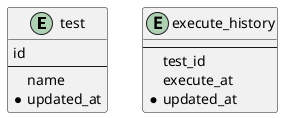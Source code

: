 @startuml
entity "test" {
      id
    --
      name
    * updated_at
}
entity "execute_history" {
    --
      test_id
      execute_at
    * updated_at
}
/'
execute_history "test_id" }o--o| "id" test
'/
@enduml